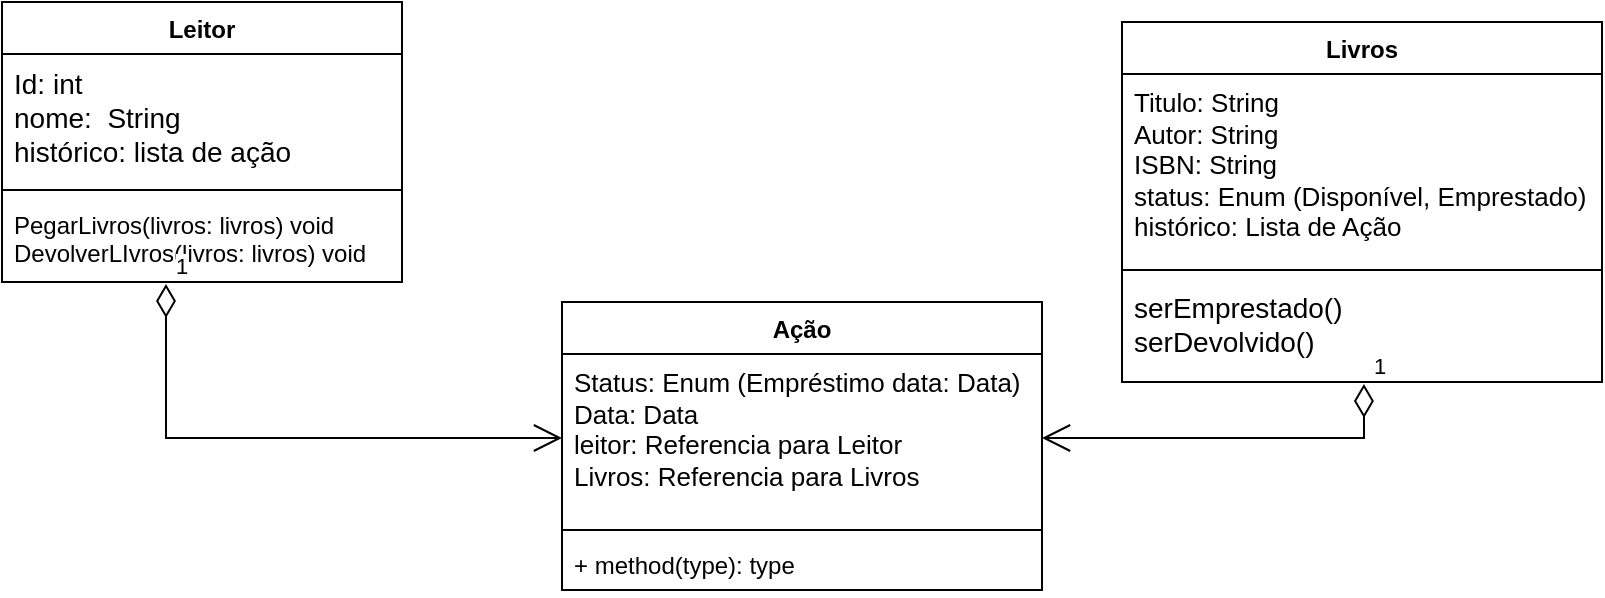 <mxfile version="21.7.4" type="device">
  <diagram name="Página-1" id="tDDPF4G0pb4lXk7nFDdx">
    <mxGraphModel dx="880" dy="488" grid="1" gridSize="10" guides="1" tooltips="1" connect="1" arrows="1" fold="1" page="1" pageScale="1" pageWidth="827" pageHeight="1169" math="0" shadow="0">
      <root>
        <mxCell id="0" />
        <mxCell id="1" parent="0" />
        <mxCell id="E-_QDCQjYTuW6W1guJ58-5" value="Leitor" style="swimlane;fontStyle=1;align=center;verticalAlign=top;childLayout=stackLayout;horizontal=1;startSize=26;horizontalStack=0;resizeParent=1;resizeParentMax=0;resizeLast=0;collapsible=1;marginBottom=0;whiteSpace=wrap;html=1;" vertex="1" parent="1">
          <mxGeometry y="10" width="200" height="140" as="geometry" />
        </mxCell>
        <mxCell id="E-_QDCQjYTuW6W1guJ58-6" value="&lt;font style=&quot;font-size: 14px;&quot;&gt;Id: int&lt;br style=&quot;border-color: var(--border-color);&quot;&gt;nome:&amp;nbsp; String&lt;br style=&quot;border-color: var(--border-color);&quot;&gt;histórico: lista de ação&lt;/font&gt;" style="text;strokeColor=none;fillColor=none;align=left;verticalAlign=top;spacingLeft=4;spacingRight=4;overflow=hidden;rotatable=0;points=[[0,0.5],[1,0.5]];portConstraint=eastwest;whiteSpace=wrap;html=1;" vertex="1" parent="E-_QDCQjYTuW6W1guJ58-5">
          <mxGeometry y="26" width="200" height="64" as="geometry" />
        </mxCell>
        <mxCell id="E-_QDCQjYTuW6W1guJ58-7" value="" style="line;strokeWidth=1;fillColor=none;align=left;verticalAlign=middle;spacingTop=-1;spacingLeft=3;spacingRight=3;rotatable=0;labelPosition=right;points=[];portConstraint=eastwest;strokeColor=inherit;" vertex="1" parent="E-_QDCQjYTuW6W1guJ58-5">
          <mxGeometry y="90" width="200" height="8" as="geometry" />
        </mxCell>
        <mxCell id="E-_QDCQjYTuW6W1guJ58-8" value="&lt;span style=&quot;&quot;&gt;PegarLivros(livros: livros) void&lt;br&gt;DevolverLIvros(livros: livros) void&lt;br&gt;&lt;/span&gt;" style="text;strokeColor=none;fillColor=none;align=left;verticalAlign=top;spacingLeft=4;spacingRight=4;overflow=hidden;rotatable=0;points=[[0,0.5],[1,0.5]];portConstraint=eastwest;whiteSpace=wrap;html=1;" vertex="1" parent="E-_QDCQjYTuW6W1guJ58-5">
          <mxGeometry y="98" width="200" height="42" as="geometry" />
        </mxCell>
        <mxCell id="E-_QDCQjYTuW6W1guJ58-9" value="Ação" style="swimlane;fontStyle=1;align=center;verticalAlign=top;childLayout=stackLayout;horizontal=1;startSize=26;horizontalStack=0;resizeParent=1;resizeParentMax=0;resizeLast=0;collapsible=1;marginBottom=0;whiteSpace=wrap;html=1;" vertex="1" parent="1">
          <mxGeometry x="280" y="160" width="240" height="144" as="geometry" />
        </mxCell>
        <mxCell id="E-_QDCQjYTuW6W1guJ58-10" value="&lt;font style=&quot;font-size: 13px;&quot;&gt;Status: Enum (Empréstimo data: Data)&lt;br&gt;Data: Data&lt;br&gt;leitor: Referencia para Leitor&lt;br&gt;Livros: Referencia para Livros&lt;br&gt;&lt;/font&gt;" style="text;strokeColor=none;fillColor=none;align=left;verticalAlign=top;spacingLeft=4;spacingRight=4;overflow=hidden;rotatable=0;points=[[0,0.5],[1,0.5]];portConstraint=eastwest;whiteSpace=wrap;html=1;" vertex="1" parent="E-_QDCQjYTuW6W1guJ58-9">
          <mxGeometry y="26" width="240" height="84" as="geometry" />
        </mxCell>
        <mxCell id="E-_QDCQjYTuW6W1guJ58-11" value="" style="line;strokeWidth=1;fillColor=none;align=left;verticalAlign=middle;spacingTop=-1;spacingLeft=3;spacingRight=3;rotatable=0;labelPosition=right;points=[];portConstraint=eastwest;strokeColor=inherit;" vertex="1" parent="E-_QDCQjYTuW6W1guJ58-9">
          <mxGeometry y="110" width="240" height="8" as="geometry" />
        </mxCell>
        <mxCell id="E-_QDCQjYTuW6W1guJ58-12" value="+ method(type): type" style="text;strokeColor=none;fillColor=none;align=left;verticalAlign=top;spacingLeft=4;spacingRight=4;overflow=hidden;rotatable=0;points=[[0,0.5],[1,0.5]];portConstraint=eastwest;whiteSpace=wrap;html=1;" vertex="1" parent="E-_QDCQjYTuW6W1guJ58-9">
          <mxGeometry y="118" width="240" height="26" as="geometry" />
        </mxCell>
        <mxCell id="E-_QDCQjYTuW6W1guJ58-13" value="Livros" style="swimlane;fontStyle=1;align=center;verticalAlign=top;childLayout=stackLayout;horizontal=1;startSize=26;horizontalStack=0;resizeParent=1;resizeParentMax=0;resizeLast=0;collapsible=1;marginBottom=0;whiteSpace=wrap;html=1;" vertex="1" parent="1">
          <mxGeometry x="560" y="20" width="240" height="180" as="geometry" />
        </mxCell>
        <mxCell id="E-_QDCQjYTuW6W1guJ58-14" value="&lt;font style=&quot;font-size: 13px;&quot;&gt;Titulo: String&lt;br&gt;Autor: String&lt;br&gt;ISBN: String&lt;br&gt;status: Enum (Disponível, Emprestado)&amp;nbsp;&lt;br&gt;histórico: Lista de Ação&amp;nbsp;&lt;/font&gt;" style="text;strokeColor=none;fillColor=none;align=left;verticalAlign=top;spacingLeft=4;spacingRight=4;overflow=hidden;rotatable=0;points=[[0,0.5],[1,0.5]];portConstraint=eastwest;whiteSpace=wrap;html=1;" vertex="1" parent="E-_QDCQjYTuW6W1guJ58-13">
          <mxGeometry y="26" width="240" height="94" as="geometry" />
        </mxCell>
        <mxCell id="E-_QDCQjYTuW6W1guJ58-15" value="" style="line;strokeWidth=1;fillColor=none;align=left;verticalAlign=middle;spacingTop=-1;spacingLeft=3;spacingRight=3;rotatable=0;labelPosition=right;points=[];portConstraint=eastwest;strokeColor=inherit;" vertex="1" parent="E-_QDCQjYTuW6W1guJ58-13">
          <mxGeometry y="120" width="240" height="8" as="geometry" />
        </mxCell>
        <mxCell id="E-_QDCQjYTuW6W1guJ58-16" value="&lt;font style=&quot;font-size: 14px;&quot;&gt;serEmprestado()&lt;br&gt;serDevolvido()&lt;/font&gt;" style="text;strokeColor=none;fillColor=none;align=left;verticalAlign=top;spacingLeft=4;spacingRight=4;overflow=hidden;rotatable=0;points=[[0,0.5],[1,0.5]];portConstraint=eastwest;whiteSpace=wrap;html=1;" vertex="1" parent="E-_QDCQjYTuW6W1guJ58-13">
          <mxGeometry y="128" width="240" height="52" as="geometry" />
        </mxCell>
        <mxCell id="E-_QDCQjYTuW6W1guJ58-19" value="1" style="endArrow=open;html=1;endSize=12;startArrow=diamondThin;startSize=14;startFill=0;edgeStyle=orthogonalEdgeStyle;align=left;verticalAlign=bottom;rounded=0;exitX=0.41;exitY=1.024;exitDx=0;exitDy=0;exitPerimeter=0;entryX=0;entryY=0.5;entryDx=0;entryDy=0;" edge="1" parent="1" source="E-_QDCQjYTuW6W1guJ58-8" target="E-_QDCQjYTuW6W1guJ58-10">
          <mxGeometry x="-1" y="3" relative="1" as="geometry">
            <mxPoint x="50" y="200.016" as="sourcePoint" />
            <mxPoint x="240.12" y="285.996" as="targetPoint" />
          </mxGeometry>
        </mxCell>
        <mxCell id="E-_QDCQjYTuW6W1guJ58-20" value="1" style="endArrow=open;html=1;endSize=12;startArrow=diamondThin;startSize=14;startFill=0;edgeStyle=orthogonalEdgeStyle;align=left;verticalAlign=bottom;rounded=0;exitX=0.504;exitY=1.019;exitDx=0;exitDy=0;exitPerimeter=0;entryX=1;entryY=0.5;entryDx=0;entryDy=0;" edge="1" parent="1" source="E-_QDCQjYTuW6W1guJ58-16" target="E-_QDCQjYTuW6W1guJ58-10">
          <mxGeometry x="-1" y="3" relative="1" as="geometry">
            <mxPoint x="590" y="280" as="sourcePoint" />
            <mxPoint x="750" y="280" as="targetPoint" />
          </mxGeometry>
        </mxCell>
      </root>
    </mxGraphModel>
  </diagram>
</mxfile>
